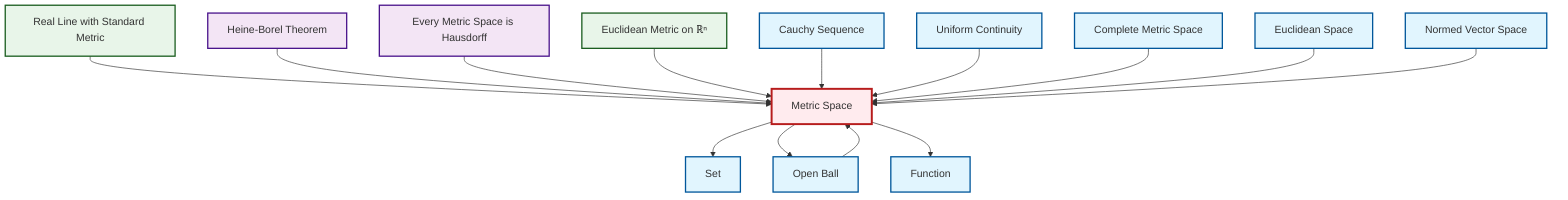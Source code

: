 graph TD
    classDef definition fill:#e1f5fe,stroke:#01579b,stroke-width:2px
    classDef theorem fill:#f3e5f5,stroke:#4a148c,stroke-width:2px
    classDef axiom fill:#fff3e0,stroke:#e65100,stroke-width:2px
    classDef example fill:#e8f5e9,stroke:#1b5e20,stroke-width:2px
    classDef current fill:#ffebee,stroke:#b71c1c,stroke-width:3px
    ex-euclidean-metric["Euclidean Metric on ℝⁿ"]:::example
    def-euclidean-space["Euclidean Space"]:::definition
    def-metric-space["Metric Space"]:::definition
    def-uniform-continuity["Uniform Continuity"]:::definition
    def-normed-vector-space["Normed Vector Space"]:::definition
    def-function["Function"]:::definition
    thm-metric-hausdorff["Every Metric Space is Hausdorff"]:::theorem
    def-open-ball["Open Ball"]:::definition
    thm-heine-borel["Heine-Borel Theorem"]:::theorem
    def-complete-metric-space["Complete Metric Space"]:::definition
    def-set["Set"]:::definition
    def-cauchy-sequence["Cauchy Sequence"]:::definition
    ex-real-line-metric["Real Line with Standard Metric"]:::example
    ex-real-line-metric --> def-metric-space
    def-metric-space --> def-set
    thm-heine-borel --> def-metric-space
    thm-metric-hausdorff --> def-metric-space
    ex-euclidean-metric --> def-metric-space
    def-cauchy-sequence --> def-metric-space
    def-uniform-continuity --> def-metric-space
    def-complete-metric-space --> def-metric-space
    def-open-ball --> def-metric-space
    def-metric-space --> def-open-ball
    def-euclidean-space --> def-metric-space
    def-normed-vector-space --> def-metric-space
    def-metric-space --> def-function
    class def-metric-space current